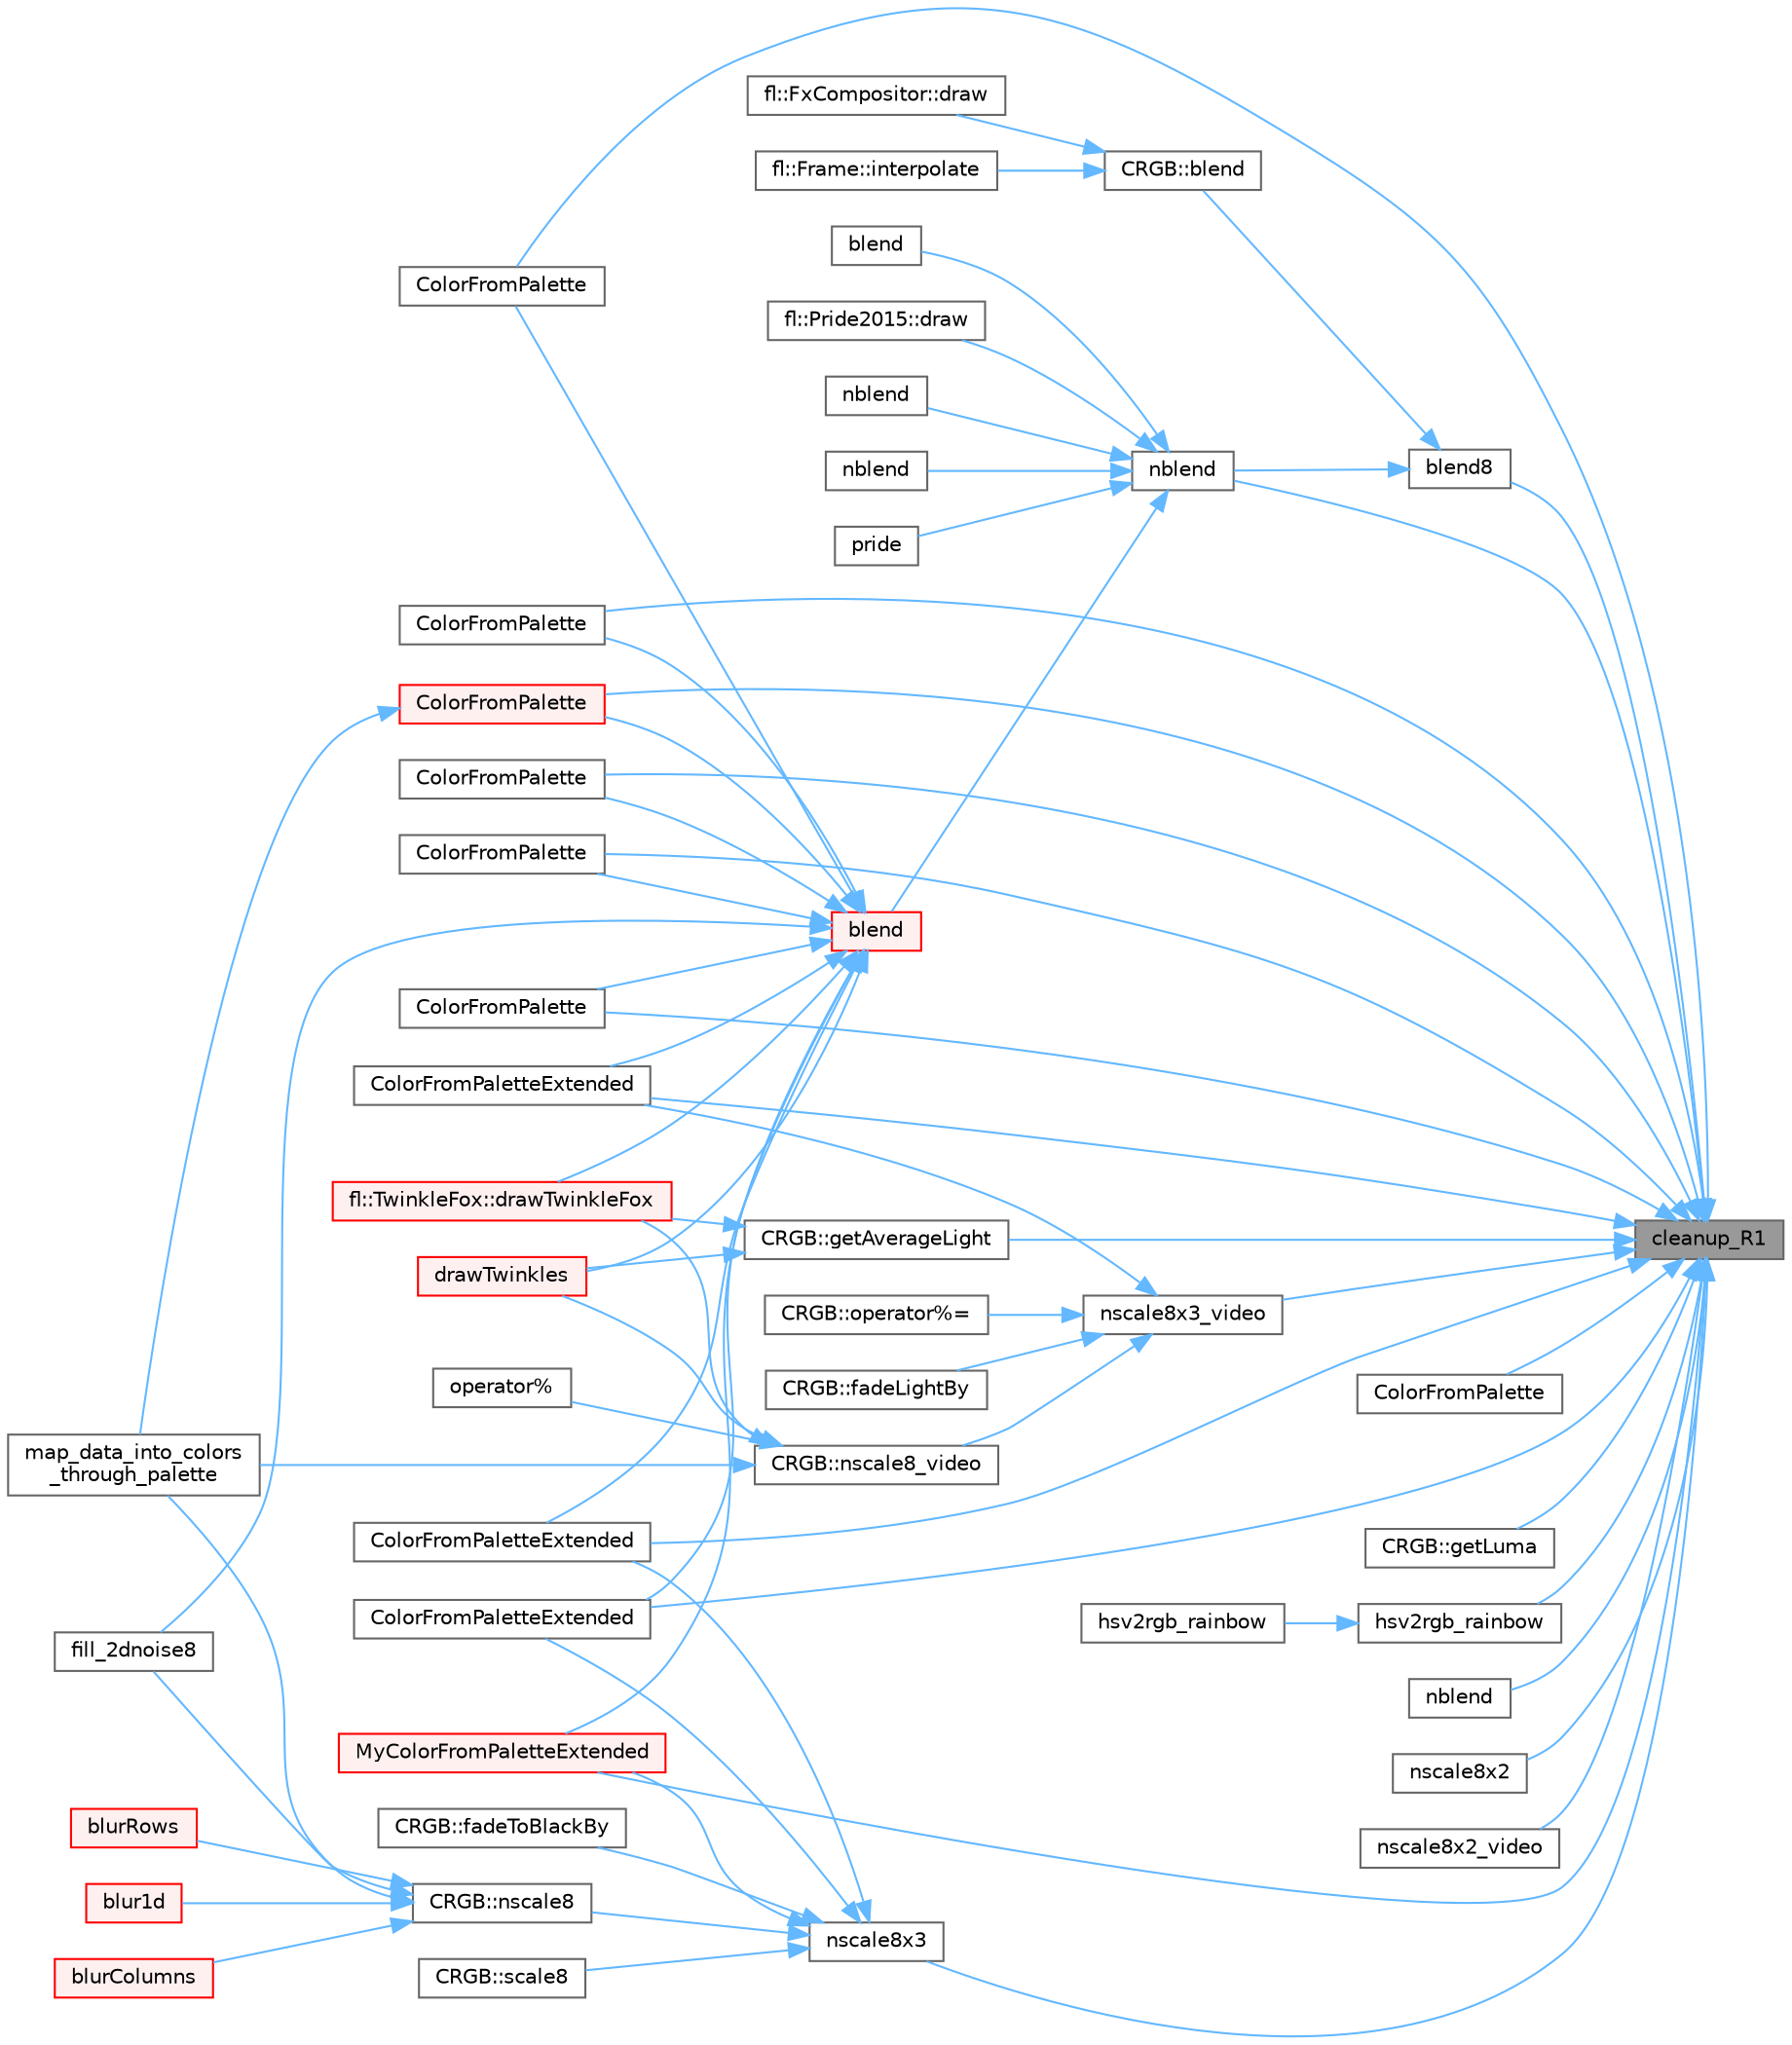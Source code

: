 digraph "cleanup_R1"
{
 // LATEX_PDF_SIZE
  bgcolor="transparent";
  edge [fontname=Helvetica,fontsize=10,labelfontname=Helvetica,labelfontsize=10];
  node [fontname=Helvetica,fontsize=10,shape=box,height=0.2,width=0.4];
  rankdir="RL";
  Node1 [id="Node000001",label="cleanup_R1",height=0.2,width=0.4,color="gray40", fillcolor="grey60", style="filled", fontcolor="black",tooltip="Clean up the r1 register after a series of *LEAVING_R1_DIRTY calls."];
  Node1 -> Node2 [id="edge1_Node000001_Node000002",dir="back",color="steelblue1",style="solid",tooltip=" "];
  Node2 [id="Node000002",label="blend8",height=0.2,width=0.4,color="grey40", fillcolor="white", style="filled",URL="$d5/d98/group___math_ga9a604de042246d6c87fdbfdd5578f377.html#ga9a604de042246d6c87fdbfdd5578f377",tooltip="Blend a variable proportion (0-255) of one byte to another."];
  Node2 -> Node3 [id="edge2_Node000002_Node000003",dir="back",color="steelblue1",style="solid",tooltip=" "];
  Node3 [id="Node000003",label="CRGB::blend",height=0.2,width=0.4,color="grey40", fillcolor="white", style="filled",URL="$d7/d82/struct_c_r_g_b_a6348cb098a0b27f443bd1af290dafa94.html#a6348cb098a0b27f443bd1af290dafa94",tooltip=" "];
  Node3 -> Node4 [id="edge3_Node000003_Node000004",dir="back",color="steelblue1",style="solid",tooltip=" "];
  Node4 [id="Node000004",label="fl::FxCompositor::draw",height=0.2,width=0.4,color="grey40", fillcolor="white", style="filled",URL="$d7/df1/classfl_1_1_fx_compositor_aade5cf1a5c03eb71c39f8ed58c981e96.html#aade5cf1a5c03eb71c39f8ed58c981e96",tooltip=" "];
  Node3 -> Node5 [id="edge4_Node000003_Node000005",dir="back",color="steelblue1",style="solid",tooltip=" "];
  Node5 [id="Node000005",label="fl::Frame::interpolate",height=0.2,width=0.4,color="grey40", fillcolor="white", style="filled",URL="$d1/de0/classfl_1_1_frame_a18b6f7181804a0392e40796f46352115.html#a18b6f7181804a0392e40796f46352115",tooltip=" "];
  Node2 -> Node6 [id="edge5_Node000002_Node000006",dir="back",color="steelblue1",style="solid",tooltip=" "];
  Node6 [id="Node000006",label="nblend",height=0.2,width=0.4,color="grey40", fillcolor="white", style="filled",URL="$dc/db8/group___color_blends_ga325120664a9c9b41abceee65303b0c4e.html#ga325120664a9c9b41abceee65303b0c4e",tooltip="Destructively modifies one color, blending in a given fraction of an overlay color."];
  Node6 -> Node7 [id="edge6_Node000006_Node000007",dir="back",color="steelblue1",style="solid",tooltip=" "];
  Node7 [id="Node000007",label="blend",height=0.2,width=0.4,color="grey40", fillcolor="white", style="filled",URL="$dc/db8/group___color_blends_ga0d242048cc8978be5ea70a6c33402721.html#ga0d242048cc8978be5ea70a6c33402721",tooltip="Computes a new color blended some fraction of the way between two other colors."];
  Node6 -> Node8 [id="edge7_Node000006_Node000008",dir="back",color="steelblue1",style="solid",tooltip=" "];
  Node8 [id="Node000008",label="blend",height=0.2,width=0.4,color="red", fillcolor="#FFF0F0", style="filled",URL="$dc/db8/group___color_blends_ga4f06b4423f71f77346aaf5dabe7dd05c.html#ga4f06b4423f71f77346aaf5dabe7dd05c",tooltip="Computes a new color blended some fraction of the way between two other colors."];
  Node8 -> Node11 [id="edge8_Node000008_Node000011",dir="back",color="steelblue1",style="solid",tooltip=" "];
  Node11 [id="Node000011",label="ColorFromPalette",height=0.2,width=0.4,color="grey40", fillcolor="white", style="filled",URL="$d2/d73/group___palette_colors_gafdfc20fbf9b8e4b71e010a654ec27891.html#gafdfc20fbf9b8e4b71e010a654ec27891",tooltip="Get a color from a palette."];
  Node8 -> Node12 [id="edge9_Node000008_Node000012",dir="back",color="steelblue1",style="solid",tooltip=" "];
  Node12 [id="Node000012",label="ColorFromPalette",height=0.2,width=0.4,color="grey40", fillcolor="white", style="filled",URL="$d2/d73/group___palette_colors_ga1684ed7eb860c68a915d03e94250e58a.html#ga1684ed7eb860c68a915d03e94250e58a",tooltip="Get a color from a palette."];
  Node8 -> Node13 [id="edge10_Node000008_Node000013",dir="back",color="steelblue1",style="solid",tooltip=" "];
  Node13 [id="Node000013",label="ColorFromPalette",height=0.2,width=0.4,color="red", fillcolor="#FFF0F0", style="filled",URL="$d2/d73/group___palette_colors_gac46e65aff3dd6519b33e27f0998f17cd.html#gac46e65aff3dd6519b33e27f0998f17cd",tooltip="Get a color from a palette."];
  Node13 -> Node33 [id="edge11_Node000013_Node000033",dir="back",color="steelblue1",style="solid",tooltip=" "];
  Node33 [id="Node000033",label="map_data_into_colors\l_through_palette",height=0.2,width=0.4,color="grey40", fillcolor="white", style="filled",URL="$d2/d73/group___palette_colors_gaf34a692bbec05b697dc9c06d8bb0f74f.html#gaf34a692bbec05b697dc9c06d8bb0f74f",tooltip="Maps an array of palette color indexes into an array of LED colors."];
  Node8 -> Node53 [id="edge12_Node000008_Node000053",dir="back",color="steelblue1",style="solid",tooltip=" "];
  Node53 [id="Node000053",label="ColorFromPalette",height=0.2,width=0.4,color="grey40", fillcolor="white", style="filled",URL="$d2/d73/group___palette_colors_gae5e137a13a4b6145fe40007328d398f4.html#gae5e137a13a4b6145fe40007328d398f4",tooltip="Get a color from a palette."];
  Node8 -> Node54 [id="edge13_Node000008_Node000054",dir="back",color="steelblue1",style="solid",tooltip=" "];
  Node54 [id="Node000054",label="ColorFromPalette",height=0.2,width=0.4,color="grey40", fillcolor="white", style="filled",URL="$d2/d73/group___palette_colors_ga0a1bd774cd65ee7b85a20c11212bbd95.html#ga0a1bd774cd65ee7b85a20c11212bbd95",tooltip="Get a color from a palette."];
  Node8 -> Node55 [id="edge14_Node000008_Node000055",dir="back",color="steelblue1",style="solid",tooltip=" "];
  Node55 [id="Node000055",label="ColorFromPalette",height=0.2,width=0.4,color="grey40", fillcolor="white", style="filled",URL="$d2/d73/group___palette_colors_gaea6bd3ab3ec62d88e2dcc7ab2486dcd4.html#gaea6bd3ab3ec62d88e2dcc7ab2486dcd4",tooltip="Get a color from a palette."];
  Node8 -> Node56 [id="edge15_Node000008_Node000056",dir="back",color="steelblue1",style="solid",tooltip=" "];
  Node56 [id="Node000056",label="ColorFromPaletteExtended",height=0.2,width=0.4,color="grey40", fillcolor="white", style="filled",URL="$d2/d73/group___palette_colors_ga61f55da5eb81ddc50f7855b26fb0d69b.html#ga61f55da5eb81ddc50f7855b26fb0d69b",tooltip="Same as ColorFromPalette, but with uint16_t index to give greater precision."];
  Node8 -> Node57 [id="edge16_Node000008_Node000057",dir="back",color="steelblue1",style="solid",tooltip=" "];
  Node57 [id="Node000057",label="ColorFromPaletteExtended",height=0.2,width=0.4,color="grey40", fillcolor="white", style="filled",URL="$d2/d73/group___palette_colors_ga681c8340a30e692e7bbfec5a104cc80f.html#ga681c8340a30e692e7bbfec5a104cc80f",tooltip=" "];
  Node8 -> Node58 [id="edge17_Node000008_Node000058",dir="back",color="steelblue1",style="solid",tooltip=" "];
  Node58 [id="Node000058",label="ColorFromPaletteExtended",height=0.2,width=0.4,color="grey40", fillcolor="white", style="filled",URL="$d2/d73/group___palette_colors_ga59c2f3e8a12b9eef789c37ae4d5f0182.html#ga59c2f3e8a12b9eef789c37ae4d5f0182",tooltip="Same as ColorFromPalette, but higher precision."];
  Node8 -> Node22 [id="edge18_Node000008_Node000022",dir="back",color="steelblue1",style="solid",tooltip=" "];
  Node22 [id="Node000022",label="fl::TwinkleFox::drawTwinkleFox",height=0.2,width=0.4,color="red", fillcolor="#FFF0F0", style="filled",URL="$de/db5/classfl_1_1_twinkle_fox_a67375829d0da55e17d3f74ac9817914d.html#a67375829d0da55e17d3f74ac9817914d",tooltip=" "];
  Node8 -> Node19 [id="edge19_Node000008_Node000019",dir="back",color="steelblue1",style="solid",tooltip=" "];
  Node19 [id="Node000019",label="drawTwinkles",height=0.2,width=0.4,color="red", fillcolor="#FFF0F0", style="filled",URL="$d4/dd0/_twinkle_fox_8ino_a6d0a3407d4b43c23c7bdd4aac9fc76fd.html#a6d0a3407d4b43c23c7bdd4aac9fc76fd",tooltip=" "];
  Node8 -> Node61 [id="edge20_Node000008_Node000061",dir="back",color="steelblue1",style="solid",tooltip=" "];
  Node61 [id="Node000061",label="fill_2dnoise8",height=0.2,width=0.4,color="grey40", fillcolor="white", style="filled",URL="$de/da4/group___noise_fill_ga6fcc17e60eac4b9dbb620f7e354177f1.html#ga6fcc17e60eac4b9dbb620f7e354177f1",tooltip="Fill an LED matrix with random colors, using 8-bit noise."];
  Node8 -> Node63 [id="edge21_Node000008_Node000063",dir="back",color="steelblue1",style="solid",tooltip=" "];
  Node63 [id="Node000063",label="MyColorFromPaletteExtended",height=0.2,width=0.4,color="red", fillcolor="#FFF0F0", style="filled",URL="$dd/d61/_fx_water_8ino_aa04e7c98cb0803818832555bf128fb57.html#aa04e7c98cb0803818832555bf128fb57",tooltip=" "];
  Node6 -> Node65 [id="edge22_Node000006_Node000065",dir="back",color="steelblue1",style="solid",tooltip=" "];
  Node65 [id="Node000065",label="fl::Pride2015::draw",height=0.2,width=0.4,color="grey40", fillcolor="white", style="filled",URL="$df/d11/classfl_1_1_pride2015_a331b131b082d622bbd9208bf05308d0d.html#a331b131b082d622bbd9208bf05308d0d",tooltip=" "];
  Node6 -> Node66 [id="edge23_Node000006_Node000066",dir="back",color="steelblue1",style="solid",tooltip=" "];
  Node66 [id="Node000066",label="nblend",height=0.2,width=0.4,color="grey40", fillcolor="white", style="filled",URL="$dc/db8/group___color_blends_ga2885fdebac696423812b10db0f45cb70.html#ga2885fdebac696423812b10db0f45cb70",tooltip="Destructively blends a given fraction of a color array into an existing color array."];
  Node6 -> Node67 [id="edge24_Node000006_Node000067",dir="back",color="steelblue1",style="solid",tooltip=" "];
  Node67 [id="Node000067",label="nblend",height=0.2,width=0.4,color="grey40", fillcolor="white", style="filled",URL="$dc/db8/group___color_blends_ga930e843c33436435516637e3fc701a28.html#ga930e843c33436435516637e3fc701a28",tooltip="Destructively blends a given fraction of a color array into an existing color array."];
  Node6 -> Node68 [id="edge25_Node000006_Node000068",dir="back",color="steelblue1",style="solid",tooltip=" "];
  Node68 [id="Node000068",label="pride",height=0.2,width=0.4,color="grey40", fillcolor="white", style="filled",URL="$d0/dce/_pride2015_8ino_a6e24bc1de16730062b4d4be6ad4f8e3b.html#a6e24bc1de16730062b4d4be6ad4f8e3b",tooltip=" "];
  Node1 -> Node11 [id="edge26_Node000001_Node000011",dir="back",color="steelblue1",style="solid",tooltip=" "];
  Node1 -> Node12 [id="edge27_Node000001_Node000012",dir="back",color="steelblue1",style="solid",tooltip=" "];
  Node1 -> Node13 [id="edge28_Node000001_Node000013",dir="back",color="steelblue1",style="solid",tooltip=" "];
  Node1 -> Node69 [id="edge29_Node000001_Node000069",dir="back",color="steelblue1",style="solid",tooltip=" "];
  Node69 [id="Node000069",label="ColorFromPalette",height=0.2,width=0.4,color="grey40", fillcolor="white", style="filled",URL="$d2/d73/group___palette_colors_gaf65fa1b4fedbbd7b8054a71e1b6474b3.html#gaf65fa1b4fedbbd7b8054a71e1b6474b3",tooltip="Get a color from a palette."];
  Node1 -> Node53 [id="edge30_Node000001_Node000053",dir="back",color="steelblue1",style="solid",tooltip=" "];
  Node1 -> Node54 [id="edge31_Node000001_Node000054",dir="back",color="steelblue1",style="solid",tooltip=" "];
  Node1 -> Node55 [id="edge32_Node000001_Node000055",dir="back",color="steelblue1",style="solid",tooltip=" "];
  Node1 -> Node56 [id="edge33_Node000001_Node000056",dir="back",color="steelblue1",style="solid",tooltip=" "];
  Node1 -> Node57 [id="edge34_Node000001_Node000057",dir="back",color="steelblue1",style="solid",tooltip=" "];
  Node1 -> Node58 [id="edge35_Node000001_Node000058",dir="back",color="steelblue1",style="solid",tooltip=" "];
  Node1 -> Node70 [id="edge36_Node000001_Node000070",dir="back",color="steelblue1",style="solid",tooltip=" "];
  Node70 [id="Node000070",label="CRGB::getAverageLight",height=0.2,width=0.4,color="grey40", fillcolor="white", style="filled",URL="$d7/d82/struct_c_r_g_b_a940908cc69606bdabe3b2d32a9097356.html#a940908cc69606bdabe3b2d32a9097356",tooltip="Get the average of the R, G, and B values."];
  Node70 -> Node22 [id="edge37_Node000070_Node000022",dir="back",color="steelblue1",style="solid",tooltip=" "];
  Node70 -> Node19 [id="edge38_Node000070_Node000019",dir="back",color="steelblue1",style="solid",tooltip=" "];
  Node1 -> Node71 [id="edge39_Node000001_Node000071",dir="back",color="steelblue1",style="solid",tooltip=" "];
  Node71 [id="Node000071",label="CRGB::getLuma",height=0.2,width=0.4,color="grey40", fillcolor="white", style="filled",URL="$d7/d82/struct_c_r_g_b_a1646931c5c6fe7a68548474388a3e97c.html#a1646931c5c6fe7a68548474388a3e97c",tooltip="Get the \"luma\" of a CRGB object."];
  Node1 -> Node72 [id="edge40_Node000001_Node000072",dir="back",color="steelblue1",style="solid",tooltip=" "];
  Node72 [id="Node000072",label="hsv2rgb_rainbow",height=0.2,width=0.4,color="grey40", fillcolor="white", style="filled",URL="$df/d9d/hsv2rgb_8cpp_a06ee0f21e1bf430ea547244f6ed4add8.html#a06ee0f21e1bf430ea547244f6ed4add8",tooltip=" "];
  Node72 -> Node73 [id="edge41_Node000072_Node000073",dir="back",color="steelblue1",style="solid",tooltip=" "];
  Node73 [id="Node000073",label="hsv2rgb_rainbow",height=0.2,width=0.4,color="grey40", fillcolor="white", style="filled",URL="$dd/dc7/group___h_s_v2_r_g_b_ga30d4c5d63d1eab20b61e14f6429bf634.html#ga30d4c5d63d1eab20b61e14f6429bf634",tooltip="Forward declaration of hsv2rgb_rainbow here, to avoid circular dependencies."];
  Node1 -> Node63 [id="edge42_Node000001_Node000063",dir="back",color="steelblue1",style="solid",tooltip=" "];
  Node1 -> Node74 [id="edge43_Node000001_Node000074",dir="back",color="steelblue1",style="solid",tooltip=" "];
  Node74 [id="Node000074",label="nblend",height=0.2,width=0.4,color="grey40", fillcolor="white", style="filled",URL="$dc/db8/group___color_blends_gab18a835a14780faf17c53c64f4ba0ae6.html#gab18a835a14780faf17c53c64f4ba0ae6",tooltip="Destructively modifies one color, blending in a given fraction of an overlay color."];
  Node1 -> Node6 [id="edge44_Node000001_Node000006",dir="back",color="steelblue1",style="solid",tooltip=" "];
  Node1 -> Node75 [id="edge45_Node000001_Node000075",dir="back",color="steelblue1",style="solid",tooltip=" "];
  Node75 [id="Node000075",label="nscale8x2",height=0.2,width=0.4,color="grey40", fillcolor="white", style="filled",URL="$d0/da8/group___scaling_ga6f419761a744efed4bae8875ac07aef0.html#ga6f419761a744efed4bae8875ac07aef0",tooltip="Scale two one-byte values by a third one, which is treated as the numerator of a fraction whose demom..."];
  Node1 -> Node76 [id="edge46_Node000001_Node000076",dir="back",color="steelblue1",style="solid",tooltip=" "];
  Node76 [id="Node000076",label="nscale8x2_video",height=0.2,width=0.4,color="grey40", fillcolor="white", style="filled",URL="$d0/da8/group___scaling_ga4204edd4a3f8aac7124a10f1f5cfccfe.html#ga4204edd4a3f8aac7124a10f1f5cfccfe",tooltip="Scale two one-byte values by a third one, which is treated as the numerator of a fraction whose demom..."];
  Node1 -> Node77 [id="edge47_Node000001_Node000077",dir="back",color="steelblue1",style="solid",tooltip=" "];
  Node77 [id="Node000077",label="nscale8x3",height=0.2,width=0.4,color="grey40", fillcolor="white", style="filled",URL="$d0/da8/group___scaling_ga39bf87e5526120889086cab19ac749b1.html#ga39bf87e5526120889086cab19ac749b1",tooltip="Scale three one-byte values by a fourth one, which is treated as the numerator of a fraction whose de..."];
  Node77 -> Node56 [id="edge48_Node000077_Node000056",dir="back",color="steelblue1",style="solid",tooltip=" "];
  Node77 -> Node57 [id="edge49_Node000077_Node000057",dir="back",color="steelblue1",style="solid",tooltip=" "];
  Node77 -> Node78 [id="edge50_Node000077_Node000078",dir="back",color="steelblue1",style="solid",tooltip=" "];
  Node78 [id="Node000078",label="CRGB::fadeToBlackBy",height=0.2,width=0.4,color="grey40", fillcolor="white", style="filled",URL="$d7/d82/struct_c_r_g_b_aec2425ad20ac3c5191ac2b47eec4dca0.html#aec2425ad20ac3c5191ac2b47eec4dca0",tooltip="fadeToBlackBy is a synonym for nscale8(), as a fade instead of a scale"];
  Node77 -> Node63 [id="edge51_Node000077_Node000063",dir="back",color="steelblue1",style="solid",tooltip=" "];
  Node77 -> Node79 [id="edge52_Node000077_Node000079",dir="back",color="steelblue1",style="solid",tooltip=" "];
  Node79 [id="Node000079",label="CRGB::nscale8",height=0.2,width=0.4,color="grey40", fillcolor="white", style="filled",URL="$d7/d82/struct_c_r_g_b_a5a3c3370a7de840ac31c07f6dc9bdb63.html#a5a3c3370a7de840ac31c07f6dc9bdb63",tooltip="Scale down a RGB to N/256ths of its current brightness, using \"plain math\" dimming rules."];
  Node79 -> Node80 [id="edge53_Node000079_Node000080",dir="back",color="steelblue1",style="solid",tooltip=" "];
  Node80 [id="Node000080",label="blur1d",height=0.2,width=0.4,color="red", fillcolor="#FFF0F0", style="filled",URL="$d5/d3d/group___color_blurs_gaacf0416f9e0438f23f92d0df6c338ea3.html#gaacf0416f9e0438f23f92d0df6c338ea3",tooltip="One-dimensional blur filter."];
  Node79 -> Node82 [id="edge54_Node000079_Node000082",dir="back",color="steelblue1",style="solid",tooltip=" "];
  Node82 [id="Node000082",label="blurColumns",height=0.2,width=0.4,color="red", fillcolor="#FFF0F0", style="filled",URL="$d5/d3d/group___color_blurs_ga33ce178f76009348d3a0f0723b22d4de.html#ga33ce178f76009348d3a0f0723b22d4de",tooltip="Perform a blur1d() on every column of a rectangular matrix."];
  Node79 -> Node86 [id="edge55_Node000079_Node000086",dir="back",color="steelblue1",style="solid",tooltip=" "];
  Node86 [id="Node000086",label="blurRows",height=0.2,width=0.4,color="red", fillcolor="#FFF0F0", style="filled",URL="$d5/d3d/group___color_blurs_ga3000f2662fe45e9424c02b0d35f40b21.html#ga3000f2662fe45e9424c02b0d35f40b21",tooltip="Perform a blur1d() on every row of a rectangular matrix."];
  Node79 -> Node61 [id="edge56_Node000079_Node000061",dir="back",color="steelblue1",style="solid",tooltip=" "];
  Node79 -> Node33 [id="edge57_Node000079_Node000033",dir="back",color="steelblue1",style="solid",tooltip=" "];
  Node77 -> Node87 [id="edge58_Node000077_Node000087",dir="back",color="steelblue1",style="solid",tooltip=" "];
  Node87 [id="Node000087",label="CRGB::scale8",height=0.2,width=0.4,color="grey40", fillcolor="white", style="filled",URL="$d7/d82/struct_c_r_g_b_aa9c54727cd2a2145a126220ecd802ffc.html#aa9c54727cd2a2145a126220ecd802ffc",tooltip="Return a CRGB object that is a scaled down version of this object."];
  Node1 -> Node88 [id="edge59_Node000001_Node000088",dir="back",color="steelblue1",style="solid",tooltip=" "];
  Node88 [id="Node000088",label="nscale8x3_video",height=0.2,width=0.4,color="grey40", fillcolor="white", style="filled",URL="$d0/da8/group___scaling_ga700b7f510f32e8c91385093c436c27d9.html#ga700b7f510f32e8c91385093c436c27d9",tooltip="Scale three one-byte values by a fourth one, which is treated as the numerator of a fraction whose de..."];
  Node88 -> Node58 [id="edge60_Node000088_Node000058",dir="back",color="steelblue1",style="solid",tooltip=" "];
  Node88 -> Node89 [id="edge61_Node000088_Node000089",dir="back",color="steelblue1",style="solid",tooltip=" "];
  Node89 [id="Node000089",label="CRGB::fadeLightBy",height=0.2,width=0.4,color="grey40", fillcolor="white", style="filled",URL="$d7/d82/struct_c_r_g_b_a3b098899b112c2c9a7ad7490992e0d84.html#a3b098899b112c2c9a7ad7490992e0d84",tooltip="fadeLightBy is a synonym for nscale8_video(), as a fade instead of a scale"];
  Node88 -> Node90 [id="edge62_Node000088_Node000090",dir="back",color="steelblue1",style="solid",tooltip=" "];
  Node90 [id="Node000090",label="CRGB::nscale8_video",height=0.2,width=0.4,color="grey40", fillcolor="white", style="filled",URL="$d7/d82/struct_c_r_g_b_a0441d6094ab8f98d800ec789c36b4461.html#a0441d6094ab8f98d800ec789c36b4461",tooltip="Scale down a RGB to N/256ths of it's current brightness using \"video\" dimming rules."];
  Node90 -> Node22 [id="edge63_Node000090_Node000022",dir="back",color="steelblue1",style="solid",tooltip=" "];
  Node90 -> Node19 [id="edge64_Node000090_Node000019",dir="back",color="steelblue1",style="solid",tooltip=" "];
  Node90 -> Node33 [id="edge65_Node000090_Node000033",dir="back",color="steelblue1",style="solid",tooltip=" "];
  Node90 -> Node91 [id="edge66_Node000090_Node000091",dir="back",color="steelblue1",style="solid",tooltip=" "];
  Node91 [id="Node000091",label="operator%",height=0.2,width=0.4,color="grey40", fillcolor="white", style="filled",URL="$db/d87/group___pixel_types_ga3dab64b7dfff8c31e3ec8c3c20eec465.html#ga3dab64b7dfff8c31e3ec8c3c20eec465",tooltip="Scale using CRGB::nscale8_video()"];
  Node88 -> Node92 [id="edge67_Node000088_Node000092",dir="back",color="steelblue1",style="solid",tooltip=" "];
  Node92 [id="Node000092",label="CRGB::operator%=",height=0.2,width=0.4,color="grey40", fillcolor="white", style="filled",URL="$d7/d82/struct_c_r_g_b_ac7a79509725b4d54f710e757a15f2a97.html#ac7a79509725b4d54f710e757a15f2a97",tooltip="%= is a synonym for nscale8_video()."];
}
